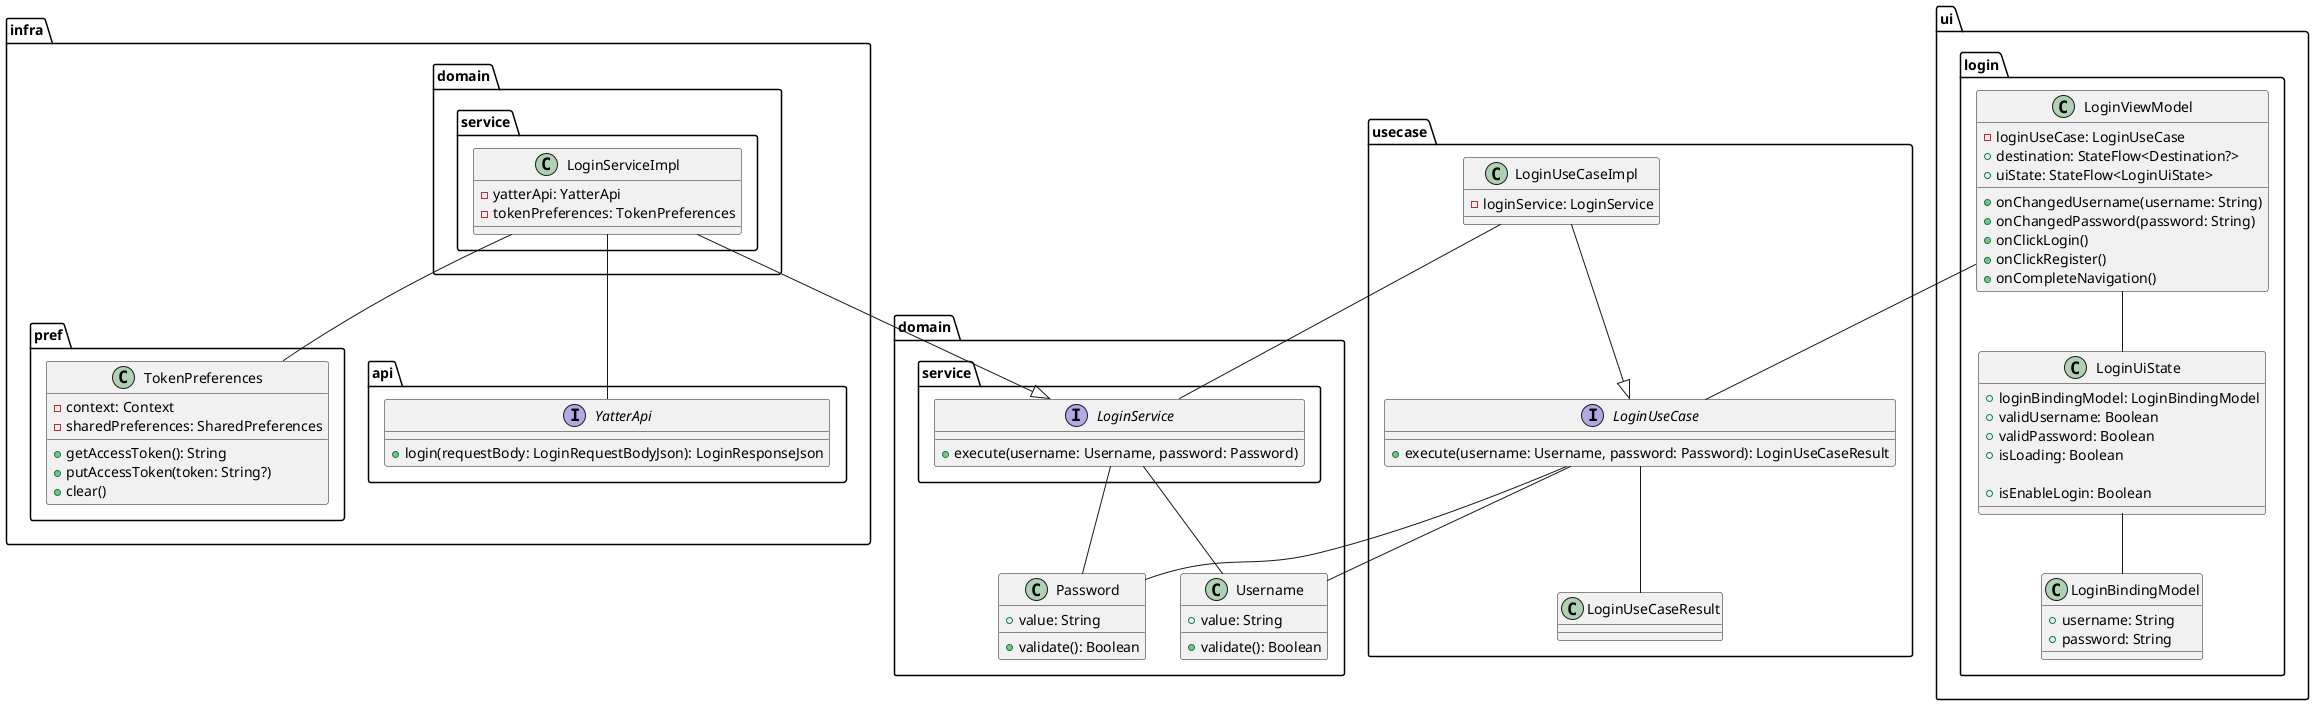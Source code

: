 @startuml

package domain {
  class Password {
    + value: String
    + validate(): Boolean
  }

  class Username {
    + value: String
    + validate(): Boolean
  }

  package service {
    interface LoginService {
      + execute(username: Username, password: Password)
    }
  }
}

package infra {
  package pref {
    class TokenPreferences {
      - context: Context
      - sharedPreferences: SharedPreferences
      + getAccessToken(): String
      + putAccessToken(token: String?)
      + clear()
    }
  }

  package domain {
    package service {
      class LoginServiceImpl {
        - yatterApi: YatterApi
        - tokenPreferences: TokenPreferences
      }
    }
  }

  package api {
    interface YatterApi {
      + login(requestBody: LoginRequestBodyJson): LoginResponseJson
    }
  }
}

package usecase {
  interface LoginUseCase {
    + execute(username: Username, password: Password): LoginUseCaseResult
  }

  class LoginUseCaseImpl {
    - loginService: LoginService
  }

  class LoginUseCaseResult {
  }
}

package ui {
  package login {
    class LoginViewModel {
      - loginUseCase: LoginUseCase
      + destination: StateFlow<Destination?>
      + uiState: StateFlow<LoginUiState>

      + onChangedUsername(username: String)
      + onChangedPassword(password: String)
      + onClickLogin()
      + onClickRegister()
      + onCompleteNavigation()
    }
    class LoginUiState {
      + loginBindingModel: LoginBindingModel
      + validUsername: Boolean
      + validPassword: Boolean
      + isLoading: Boolean

      + isEnableLogin: Boolean
    }
    class LoginBindingModel {
      + username: String
      + password: String
    }
  }
}

LoginServiceImpl -- TokenPreferences
LoginServiceImpl -- YatterApi
LoginServiceImpl --|> LoginService

LoginViewModel -- LoginUseCase
LoginViewModel -- LoginUiState
LoginUiState -- LoginBindingModel

LoginUseCaseImpl -- LoginService
LoginUseCaseImpl --|> LoginUseCase

LoginUseCase -- LoginUseCaseResult

LoginUseCase -- Username
LoginUseCase -- Password

LoginService -- Username
LoginService -- Password
@enduml